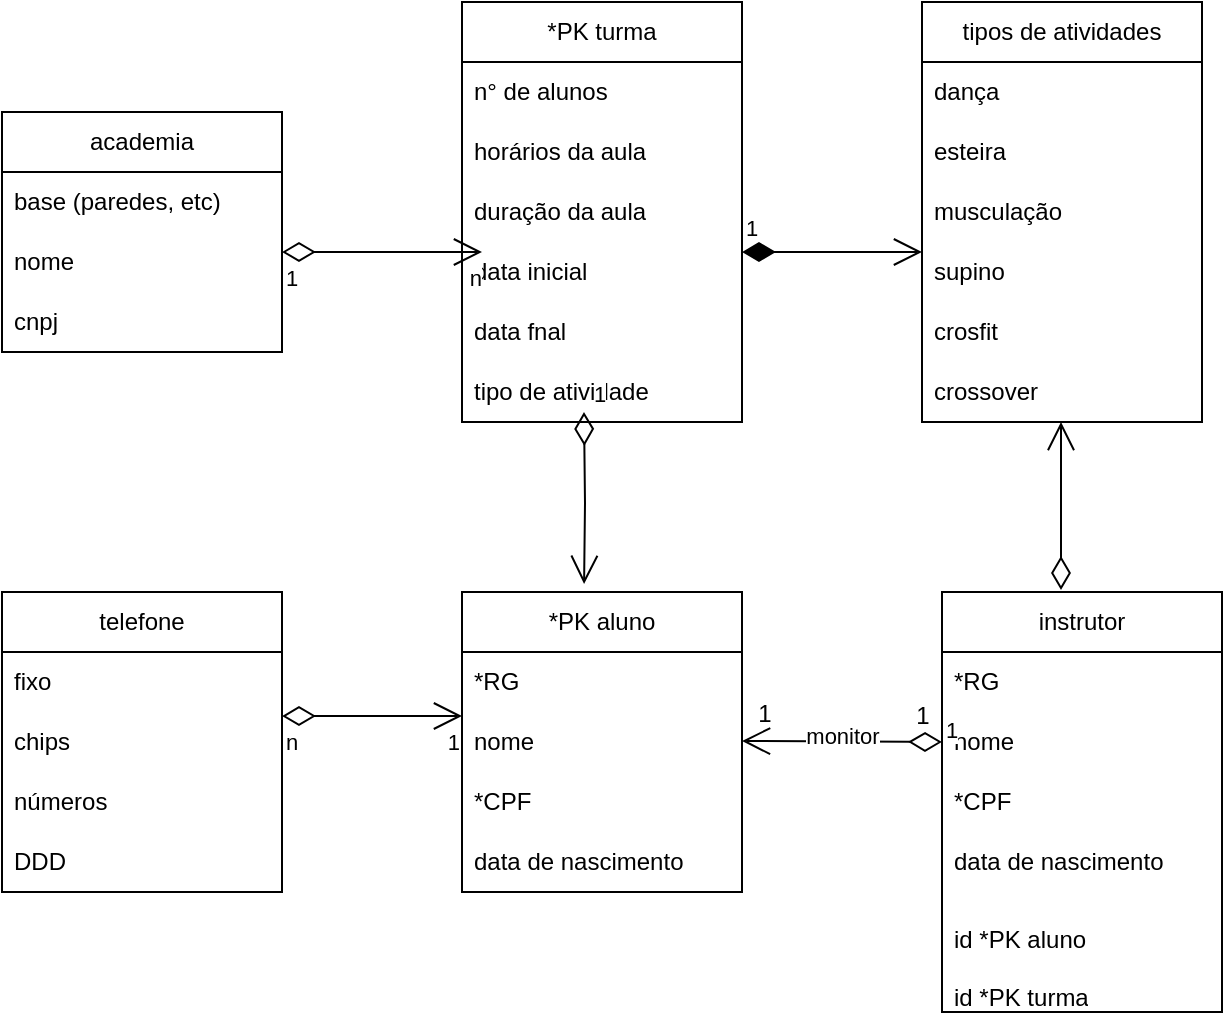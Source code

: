 <mxfile version="21.8.0" type="github">
  <diagram name="Page-1" id="efa7a0a1-bf9b-a30e-e6df-94a7791c09e9">
    <mxGraphModel dx="1434" dy="718" grid="1" gridSize="10" guides="1" tooltips="1" connect="1" arrows="1" fold="1" page="1" pageScale="1" pageWidth="826" pageHeight="1169" background="none" math="0" shadow="0">
      <root>
        <mxCell id="0" />
        <mxCell id="1" parent="0" />
        <mxCell id="fnCtLCDiH0_KsvFz20AO-138" value="academia" style="swimlane;fontStyle=0;childLayout=stackLayout;horizontal=1;startSize=30;horizontalStack=0;resizeParent=1;resizeParentMax=0;resizeLast=0;collapsible=1;marginBottom=0;whiteSpace=wrap;html=1;" parent="1" vertex="1">
          <mxGeometry x="20" y="130" width="140" height="120" as="geometry" />
        </mxCell>
        <mxCell id="fnCtLCDiH0_KsvFz20AO-139" value="base (paredes, etc)" style="text;strokeColor=none;fillColor=none;align=left;verticalAlign=middle;spacingLeft=4;spacingRight=4;overflow=hidden;points=[[0,0.5],[1,0.5]];portConstraint=eastwest;rotatable=0;whiteSpace=wrap;html=1;" parent="fnCtLCDiH0_KsvFz20AO-138" vertex="1">
          <mxGeometry y="30" width="140" height="30" as="geometry" />
        </mxCell>
        <mxCell id="fnCtLCDiH0_KsvFz20AO-140" value="nome" style="text;strokeColor=none;fillColor=none;align=left;verticalAlign=middle;spacingLeft=4;spacingRight=4;overflow=hidden;points=[[0,0.5],[1,0.5]];portConstraint=eastwest;rotatable=0;whiteSpace=wrap;html=1;" parent="fnCtLCDiH0_KsvFz20AO-138" vertex="1">
          <mxGeometry y="60" width="140" height="30" as="geometry" />
        </mxCell>
        <mxCell id="fnCtLCDiH0_KsvFz20AO-141" value="cnpj" style="text;strokeColor=none;fillColor=none;align=left;verticalAlign=middle;spacingLeft=4;spacingRight=4;overflow=hidden;points=[[0,0.5],[1,0.5]];portConstraint=eastwest;rotatable=0;whiteSpace=wrap;html=1;" parent="fnCtLCDiH0_KsvFz20AO-138" vertex="1">
          <mxGeometry y="90" width="140" height="30" as="geometry" />
        </mxCell>
        <mxCell id="fnCtLCDiH0_KsvFz20AO-143" value="*PK turma" style="swimlane;fontStyle=0;childLayout=stackLayout;horizontal=1;startSize=30;horizontalStack=0;resizeParent=1;resizeParentMax=0;resizeLast=0;collapsible=1;marginBottom=0;whiteSpace=wrap;html=1;" parent="1" vertex="1">
          <mxGeometry x="250" y="75" width="140" height="210" as="geometry" />
        </mxCell>
        <mxCell id="fnCtLCDiH0_KsvFz20AO-144" value="n° de alunos" style="text;strokeColor=none;fillColor=none;align=left;verticalAlign=middle;spacingLeft=4;spacingRight=4;overflow=hidden;points=[[0,0.5],[1,0.5]];portConstraint=eastwest;rotatable=0;whiteSpace=wrap;html=1;" parent="fnCtLCDiH0_KsvFz20AO-143" vertex="1">
          <mxGeometry y="30" width="140" height="30" as="geometry" />
        </mxCell>
        <mxCell id="fnCtLCDiH0_KsvFz20AO-145" value="horários da aula" style="text;strokeColor=none;fillColor=none;align=left;verticalAlign=middle;spacingLeft=4;spacingRight=4;overflow=hidden;points=[[0,0.5],[1,0.5]];portConstraint=eastwest;rotatable=0;whiteSpace=wrap;html=1;" parent="fnCtLCDiH0_KsvFz20AO-143" vertex="1">
          <mxGeometry y="60" width="140" height="30" as="geometry" />
        </mxCell>
        <mxCell id="fnCtLCDiH0_KsvFz20AO-146" value="duração da aula" style="text;strokeColor=none;fillColor=none;align=left;verticalAlign=middle;spacingLeft=4;spacingRight=4;overflow=hidden;points=[[0,0.5],[1,0.5]];portConstraint=eastwest;rotatable=0;whiteSpace=wrap;html=1;" parent="fnCtLCDiH0_KsvFz20AO-143" vertex="1">
          <mxGeometry y="90" width="140" height="30" as="geometry" />
        </mxCell>
        <mxCell id="fnCtLCDiH0_KsvFz20AO-147" value="data inicial" style="text;strokeColor=none;fillColor=none;align=left;verticalAlign=middle;spacingLeft=4;spacingRight=4;overflow=hidden;points=[[0,0.5],[1,0.5]];portConstraint=eastwest;rotatable=0;whiteSpace=wrap;html=1;" parent="fnCtLCDiH0_KsvFz20AO-143" vertex="1">
          <mxGeometry y="120" width="140" height="30" as="geometry" />
        </mxCell>
        <mxCell id="fnCtLCDiH0_KsvFz20AO-148" value="data fnal" style="text;strokeColor=none;fillColor=none;align=left;verticalAlign=middle;spacingLeft=4;spacingRight=4;overflow=hidden;points=[[0,0.5],[1,0.5]];portConstraint=eastwest;rotatable=0;whiteSpace=wrap;html=1;" parent="fnCtLCDiH0_KsvFz20AO-143" vertex="1">
          <mxGeometry y="150" width="140" height="30" as="geometry" />
        </mxCell>
        <mxCell id="fnCtLCDiH0_KsvFz20AO-149" value="tipo de atividade " style="text;strokeColor=none;fillColor=none;align=left;verticalAlign=middle;spacingLeft=4;spacingRight=4;overflow=hidden;points=[[0,0.5],[1,0.5]];portConstraint=eastwest;rotatable=0;whiteSpace=wrap;html=1;" parent="fnCtLCDiH0_KsvFz20AO-143" vertex="1">
          <mxGeometry y="180" width="140" height="30" as="geometry" />
        </mxCell>
        <mxCell id="fnCtLCDiH0_KsvFz20AO-151" value="tipos de atividades" style="swimlane;fontStyle=0;childLayout=stackLayout;horizontal=1;startSize=30;horizontalStack=0;resizeParent=1;resizeParentMax=0;resizeLast=0;collapsible=1;marginBottom=0;whiteSpace=wrap;html=1;" parent="1" vertex="1">
          <mxGeometry x="480" y="75" width="140" height="210" as="geometry" />
        </mxCell>
        <mxCell id="fnCtLCDiH0_KsvFz20AO-152" value="dança" style="text;strokeColor=none;fillColor=none;align=left;verticalAlign=middle;spacingLeft=4;spacingRight=4;overflow=hidden;points=[[0,0.5],[1,0.5]];portConstraint=eastwest;rotatable=0;whiteSpace=wrap;html=1;" parent="fnCtLCDiH0_KsvFz20AO-151" vertex="1">
          <mxGeometry y="30" width="140" height="30" as="geometry" />
        </mxCell>
        <mxCell id="fnCtLCDiH0_KsvFz20AO-153" value="esteira" style="text;strokeColor=none;fillColor=none;align=left;verticalAlign=middle;spacingLeft=4;spacingRight=4;overflow=hidden;points=[[0,0.5],[1,0.5]];portConstraint=eastwest;rotatable=0;whiteSpace=wrap;html=1;" parent="fnCtLCDiH0_KsvFz20AO-151" vertex="1">
          <mxGeometry y="60" width="140" height="30" as="geometry" />
        </mxCell>
        <mxCell id="fnCtLCDiH0_KsvFz20AO-154" value="musculação" style="text;strokeColor=none;fillColor=none;align=left;verticalAlign=middle;spacingLeft=4;spacingRight=4;overflow=hidden;points=[[0,0.5],[1,0.5]];portConstraint=eastwest;rotatable=0;whiteSpace=wrap;html=1;" parent="fnCtLCDiH0_KsvFz20AO-151" vertex="1">
          <mxGeometry y="90" width="140" height="30" as="geometry" />
        </mxCell>
        <mxCell id="fnCtLCDiH0_KsvFz20AO-155" value="supino" style="text;strokeColor=none;fillColor=none;align=left;verticalAlign=middle;spacingLeft=4;spacingRight=4;overflow=hidden;points=[[0,0.5],[1,0.5]];portConstraint=eastwest;rotatable=0;whiteSpace=wrap;html=1;" parent="fnCtLCDiH0_KsvFz20AO-151" vertex="1">
          <mxGeometry y="120" width="140" height="30" as="geometry" />
        </mxCell>
        <mxCell id="fnCtLCDiH0_KsvFz20AO-156" value="crosfit" style="text;strokeColor=none;fillColor=none;align=left;verticalAlign=middle;spacingLeft=4;spacingRight=4;overflow=hidden;points=[[0,0.5],[1,0.5]];portConstraint=eastwest;rotatable=0;whiteSpace=wrap;html=1;" parent="fnCtLCDiH0_KsvFz20AO-151" vertex="1">
          <mxGeometry y="150" width="140" height="30" as="geometry" />
        </mxCell>
        <mxCell id="fnCtLCDiH0_KsvFz20AO-157" value="crossover" style="text;strokeColor=none;fillColor=none;align=left;verticalAlign=middle;spacingLeft=4;spacingRight=4;overflow=hidden;points=[[0,0.5],[1,0.5]];portConstraint=eastwest;rotatable=0;whiteSpace=wrap;html=1;" parent="fnCtLCDiH0_KsvFz20AO-151" vertex="1">
          <mxGeometry y="180" width="140" height="30" as="geometry" />
        </mxCell>
        <mxCell id="fnCtLCDiH0_KsvFz20AO-167" value="" style="endArrow=open;html=1;endSize=12;startArrow=diamondThin;startSize=14;startFill=0;edgeStyle=orthogonalEdgeStyle;rounded=0;exitX=1;exitY=0.067;exitDx=0;exitDy=0;exitPerimeter=0;" parent="1" edge="1" source="FCzIOQDLRr2QCni9vnaV-7">
          <mxGeometry x="0.2" y="-210" relative="1" as="geometry">
            <mxPoint x="170" y="431.5" as="sourcePoint" />
            <mxPoint x="250" y="432" as="targetPoint" />
            <Array as="points" />
            <mxPoint as="offset" />
          </mxGeometry>
        </mxCell>
        <mxCell id="fnCtLCDiH0_KsvFz20AO-168" value="n" style="edgeLabel;resizable=0;html=1;align=left;verticalAlign=top;" parent="fnCtLCDiH0_KsvFz20AO-167" connectable="0" vertex="1">
          <mxGeometry x="-1" relative="1" as="geometry" />
        </mxCell>
        <mxCell id="fnCtLCDiH0_KsvFz20AO-169" value="1" style="edgeLabel;resizable=0;html=1;align=right;verticalAlign=top;" parent="fnCtLCDiH0_KsvFz20AO-167" connectable="0" vertex="1">
          <mxGeometry x="1" relative="1" as="geometry" />
        </mxCell>
        <mxCell id="fnCtLCDiH0_KsvFz20AO-171" value="1" style="endArrow=open;html=1;endSize=12;startArrow=diamondThin;startSize=14;startFill=1;edgeStyle=orthogonalEdgeStyle;align=left;verticalAlign=bottom;rounded=0;" parent="1" edge="1">
          <mxGeometry x="-1" y="3" relative="1" as="geometry">
            <mxPoint x="390" y="200" as="sourcePoint" />
            <mxPoint x="480" y="200" as="targetPoint" />
            <Array as="points">
              <mxPoint x="440" y="200" />
              <mxPoint x="440" y="200" />
            </Array>
          </mxGeometry>
        </mxCell>
        <mxCell id="fnCtLCDiH0_KsvFz20AO-172" value="*PK aluno" style="swimlane;fontStyle=0;childLayout=stackLayout;horizontal=1;startSize=30;horizontalStack=0;resizeParent=1;resizeParentMax=0;resizeLast=0;collapsible=1;marginBottom=0;whiteSpace=wrap;html=1;" parent="1" vertex="1">
          <mxGeometry x="250" y="370" width="140" height="150" as="geometry" />
        </mxCell>
        <mxCell id="fnCtLCDiH0_KsvFz20AO-173" value="*RG" style="text;strokeColor=none;fillColor=none;align=left;verticalAlign=middle;spacingLeft=4;spacingRight=4;overflow=hidden;points=[[0,0.5],[1,0.5]];portConstraint=eastwest;rotatable=0;whiteSpace=wrap;html=1;" parent="fnCtLCDiH0_KsvFz20AO-172" vertex="1">
          <mxGeometry y="30" width="140" height="30" as="geometry" />
        </mxCell>
        <mxCell id="fnCtLCDiH0_KsvFz20AO-174" value="nome" style="text;strokeColor=none;fillColor=none;align=left;verticalAlign=middle;spacingLeft=4;spacingRight=4;overflow=hidden;points=[[0,0.5],[1,0.5]];portConstraint=eastwest;rotatable=0;whiteSpace=wrap;html=1;" parent="fnCtLCDiH0_KsvFz20AO-172" vertex="1">
          <mxGeometry y="60" width="140" height="30" as="geometry" />
        </mxCell>
        <mxCell id="fnCtLCDiH0_KsvFz20AO-175" value="*CPF" style="text;strokeColor=none;fillColor=none;align=left;verticalAlign=middle;spacingLeft=4;spacingRight=4;overflow=hidden;points=[[0,0.5],[1,0.5]];portConstraint=eastwest;rotatable=0;whiteSpace=wrap;html=1;" parent="fnCtLCDiH0_KsvFz20AO-172" vertex="1">
          <mxGeometry y="90" width="140" height="30" as="geometry" />
        </mxCell>
        <mxCell id="fnCtLCDiH0_KsvFz20AO-177" value="data de nascimento" style="text;strokeColor=none;fillColor=none;align=left;verticalAlign=middle;spacingLeft=4;spacingRight=4;overflow=hidden;points=[[0,0.5],[1,0.5]];portConstraint=eastwest;rotatable=0;whiteSpace=wrap;html=1;" parent="fnCtLCDiH0_KsvFz20AO-172" vertex="1">
          <mxGeometry y="120" width="140" height="30" as="geometry" />
        </mxCell>
        <mxCell id="fnCtLCDiH0_KsvFz20AO-178" value="1" style="endArrow=open;html=1;endSize=12;startArrow=diamondThin;startSize=14;startFill=0;edgeStyle=orthogonalEdgeStyle;align=left;verticalAlign=bottom;rounded=0;entryX=0.436;entryY=-0.027;entryDx=0;entryDy=0;entryPerimeter=0;" parent="1" target="fnCtLCDiH0_KsvFz20AO-172" edge="1">
          <mxGeometry x="-1" y="3" relative="1" as="geometry">
            <mxPoint x="311" y="280" as="sourcePoint" />
            <mxPoint x="312" y="360" as="targetPoint" />
          </mxGeometry>
        </mxCell>
        <mxCell id="fnCtLCDiH0_KsvFz20AO-182" value="instrutor" style="swimlane;fontStyle=0;childLayout=stackLayout;horizontal=1;startSize=30;horizontalStack=0;resizeParent=1;resizeParentMax=0;resizeLast=0;collapsible=1;marginBottom=0;whiteSpace=wrap;html=1;" parent="1" vertex="1">
          <mxGeometry x="490" y="370" width="140" height="210" as="geometry" />
        </mxCell>
        <mxCell id="fnCtLCDiH0_KsvFz20AO-183" value="*RG" style="text;strokeColor=none;fillColor=none;align=left;verticalAlign=middle;spacingLeft=4;spacingRight=4;overflow=hidden;points=[[0,0.5],[1,0.5]];portConstraint=eastwest;rotatable=0;whiteSpace=wrap;html=1;" parent="fnCtLCDiH0_KsvFz20AO-182" vertex="1">
          <mxGeometry y="30" width="140" height="30" as="geometry" />
        </mxCell>
        <mxCell id="fnCtLCDiH0_KsvFz20AO-184" value="nome" style="text;strokeColor=none;fillColor=none;align=left;verticalAlign=middle;spacingLeft=4;spacingRight=4;overflow=hidden;points=[[0,0.5],[1,0.5]];portConstraint=eastwest;rotatable=0;whiteSpace=wrap;html=1;" parent="fnCtLCDiH0_KsvFz20AO-182" vertex="1">
          <mxGeometry y="60" width="140" height="30" as="geometry" />
        </mxCell>
        <mxCell id="fnCtLCDiH0_KsvFz20AO-185" value="*CPF" style="text;strokeColor=none;fillColor=none;align=left;verticalAlign=middle;spacingLeft=4;spacingRight=4;overflow=hidden;points=[[0,0.5],[1,0.5]];portConstraint=eastwest;rotatable=0;whiteSpace=wrap;html=1;" parent="fnCtLCDiH0_KsvFz20AO-182" vertex="1">
          <mxGeometry y="90" width="140" height="30" as="geometry" />
        </mxCell>
        <mxCell id="fnCtLCDiH0_KsvFz20AO-186" value="data de nascimento" style="text;strokeColor=none;fillColor=none;align=left;verticalAlign=middle;spacingLeft=4;spacingRight=4;overflow=hidden;points=[[0,0.5],[1,0.5]];portConstraint=eastwest;rotatable=0;whiteSpace=wrap;html=1;" parent="fnCtLCDiH0_KsvFz20AO-182" vertex="1">
          <mxGeometry y="120" width="140" height="30" as="geometry" />
        </mxCell>
        <mxCell id="fnCtLCDiH0_KsvFz20AO-187" value="&lt;div&gt;&lt;br&gt;&lt;/div&gt;&lt;div&gt;id *PK aluno&lt;/div&gt;&lt;div&gt;&lt;br&gt;&lt;/div&gt;&lt;div&gt;id *PK turma&lt;br&gt;&lt;/div&gt;" style="text;strokeColor=none;fillColor=none;align=left;verticalAlign=middle;spacingLeft=4;spacingRight=4;overflow=hidden;points=[[0,0.5],[1,0.5]];portConstraint=eastwest;rotatable=0;whiteSpace=wrap;html=1;" parent="fnCtLCDiH0_KsvFz20AO-182" vertex="1">
          <mxGeometry y="150" width="140" height="60" as="geometry" />
        </mxCell>
        <mxCell id="fnCtLCDiH0_KsvFz20AO-188" value="" style="endArrow=open;html=1;endSize=12;startArrow=diamondThin;startSize=14;startFill=0;edgeStyle=orthogonalEdgeStyle;align=left;verticalAlign=bottom;rounded=0;" parent="1" edge="1">
          <mxGeometry x="-1" y="3" relative="1" as="geometry">
            <mxPoint x="549.5" y="369" as="sourcePoint" />
            <mxPoint x="549.5" y="285" as="targetPoint" />
          </mxGeometry>
        </mxCell>
        <mxCell id="fnCtLCDiH0_KsvFz20AO-191" value="1" style="endArrow=open;html=1;endSize=12;startArrow=diamondThin;startSize=14;startFill=0;edgeStyle=orthogonalEdgeStyle;align=left;verticalAlign=bottom;rounded=0;exitX=0;exitY=0.5;exitDx=0;exitDy=0;" parent="1" source="fnCtLCDiH0_KsvFz20AO-184" edge="1">
          <mxGeometry x="-1" y="3" relative="1" as="geometry">
            <mxPoint x="480" y="445" as="sourcePoint" />
            <mxPoint x="390" y="444.5" as="targetPoint" />
          </mxGeometry>
        </mxCell>
        <mxCell id="FCzIOQDLRr2QCni9vnaV-1" value="monitor" style="edgeLabel;html=1;align=center;verticalAlign=middle;resizable=0;points=[];" vertex="1" connectable="0" parent="fnCtLCDiH0_KsvFz20AO-191">
          <mxGeometry x="0.0" y="-3" relative="1" as="geometry">
            <mxPoint as="offset" />
          </mxGeometry>
        </mxCell>
        <mxCell id="FCzIOQDLRr2QCni9vnaV-2" value="1" style="text;html=1;align=center;verticalAlign=middle;resizable=0;points=[];autosize=1;strokeColor=none;fillColor=none;" vertex="1" parent="1">
          <mxGeometry x="386" y="416" width="30" height="30" as="geometry" />
        </mxCell>
        <mxCell id="FCzIOQDLRr2QCni9vnaV-3" value="1" style="text;html=1;align=center;verticalAlign=middle;resizable=0;points=[];autosize=1;strokeColor=none;fillColor=none;" vertex="1" parent="1">
          <mxGeometry x="465" y="417" width="30" height="30" as="geometry" />
        </mxCell>
        <mxCell id="FCzIOQDLRr2QCni9vnaV-5" value="telefone" style="swimlane;fontStyle=0;childLayout=stackLayout;horizontal=1;startSize=30;horizontalStack=0;resizeParent=1;resizeParentMax=0;resizeLast=0;collapsible=1;marginBottom=0;whiteSpace=wrap;html=1;" vertex="1" parent="1">
          <mxGeometry x="20" y="370" width="140" height="150" as="geometry" />
        </mxCell>
        <mxCell id="FCzIOQDLRr2QCni9vnaV-6" value="fixo" style="text;strokeColor=none;fillColor=none;align=left;verticalAlign=middle;spacingLeft=4;spacingRight=4;overflow=hidden;points=[[0,0.5],[1,0.5]];portConstraint=eastwest;rotatable=0;whiteSpace=wrap;html=1;" vertex="1" parent="FCzIOQDLRr2QCni9vnaV-5">
          <mxGeometry y="30" width="140" height="30" as="geometry" />
        </mxCell>
        <mxCell id="FCzIOQDLRr2QCni9vnaV-7" value="chips" style="text;strokeColor=none;fillColor=none;align=left;verticalAlign=middle;spacingLeft=4;spacingRight=4;overflow=hidden;points=[[0,0.5],[1,0.5]];portConstraint=eastwest;rotatable=0;whiteSpace=wrap;html=1;" vertex="1" parent="FCzIOQDLRr2QCni9vnaV-5">
          <mxGeometry y="60" width="140" height="30" as="geometry" />
        </mxCell>
        <mxCell id="FCzIOQDLRr2QCni9vnaV-8" value="números" style="text;strokeColor=none;fillColor=none;align=left;verticalAlign=middle;spacingLeft=4;spacingRight=4;overflow=hidden;points=[[0,0.5],[1,0.5]];portConstraint=eastwest;rotatable=0;whiteSpace=wrap;html=1;" vertex="1" parent="FCzIOQDLRr2QCni9vnaV-5">
          <mxGeometry y="90" width="140" height="30" as="geometry" />
        </mxCell>
        <mxCell id="FCzIOQDLRr2QCni9vnaV-9" value="DDD" style="text;strokeColor=none;fillColor=none;align=left;verticalAlign=middle;spacingLeft=4;spacingRight=4;overflow=hidden;points=[[0,0.5],[1,0.5]];portConstraint=eastwest;rotatable=0;whiteSpace=wrap;html=1;" vertex="1" parent="FCzIOQDLRr2QCni9vnaV-5">
          <mxGeometry y="120" width="140" height="30" as="geometry" />
        </mxCell>
        <mxCell id="FCzIOQDLRr2QCni9vnaV-10" value="" style="endArrow=open;html=1;endSize=12;startArrow=diamondThin;startSize=14;startFill=0;edgeStyle=orthogonalEdgeStyle;rounded=0;" edge="1" parent="1">
          <mxGeometry x="0.2" y="-210" relative="1" as="geometry">
            <mxPoint x="160" y="200" as="sourcePoint" />
            <mxPoint x="260" y="200" as="targetPoint" />
            <Array as="points">
              <mxPoint x="200" y="200" />
              <mxPoint x="200" y="200" />
            </Array>
            <mxPoint as="offset" />
          </mxGeometry>
        </mxCell>
        <mxCell id="FCzIOQDLRr2QCni9vnaV-11" value="1" style="edgeLabel;resizable=0;html=1;align=left;verticalAlign=top;" connectable="0" vertex="1" parent="FCzIOQDLRr2QCni9vnaV-10">
          <mxGeometry x="-1" relative="1" as="geometry" />
        </mxCell>
        <mxCell id="FCzIOQDLRr2QCni9vnaV-12" value="n" style="edgeLabel;resizable=0;html=1;align=right;verticalAlign=top;" connectable="0" vertex="1" parent="FCzIOQDLRr2QCni9vnaV-10">
          <mxGeometry x="1" relative="1" as="geometry" />
        </mxCell>
      </root>
    </mxGraphModel>
  </diagram>
</mxfile>
